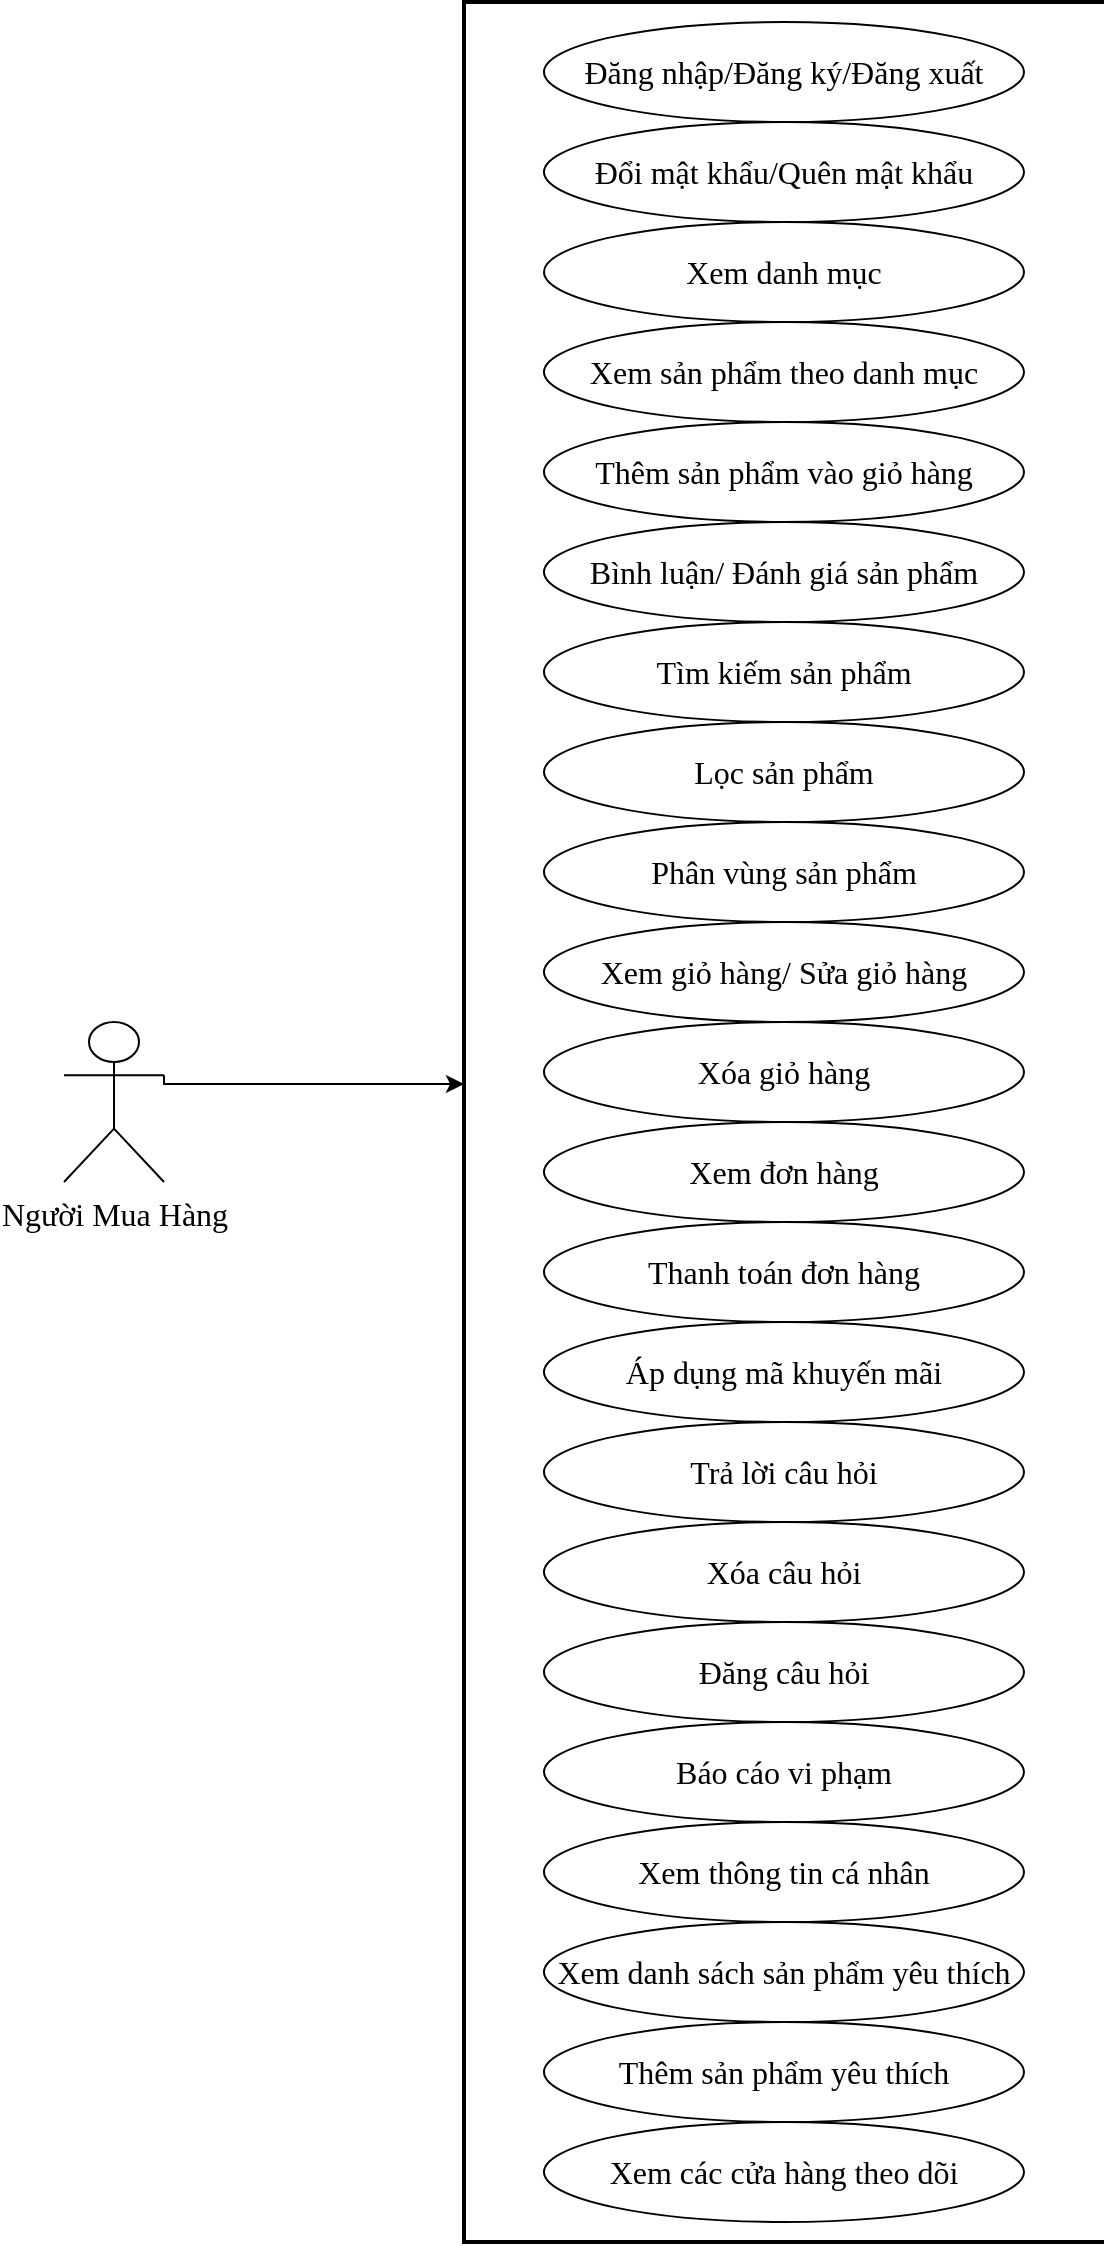 <mxfile version="15.4.1" type="github">
  <diagram id="2YDtvbEqmmr2WRJqGNYT" name="Page-1">
    <mxGraphModel dx="907" dy="1987" grid="1" gridSize="10" guides="1" tooltips="1" connect="1" arrows="1" fold="1" page="1" pageScale="1" pageWidth="850" pageHeight="1100" math="0" shadow="0">
      <root>
        <mxCell id="0" />
        <mxCell id="1" parent="0" />
        <mxCell id="eWI_-dGI4IAz-TgmicA4-3" value="" style="edgeStyle=orthogonalEdgeStyle;rounded=0;orthogonalLoop=1;jettySize=auto;html=1;exitX=1;exitY=0.333;exitDx=0;exitDy=0;exitPerimeter=0;" edge="1" parent="1" source="eWI_-dGI4IAz-TgmicA4-1">
          <mxGeometry relative="1" as="geometry">
            <mxPoint x="240" y="531" as="targetPoint" />
            <Array as="points">
              <mxPoint x="90" y="531" />
            </Array>
          </mxGeometry>
        </mxCell>
        <mxCell id="eWI_-dGI4IAz-TgmicA4-1" value="Người Mua Hàng" style="shape=umlActor;verticalLabelPosition=bottom;verticalAlign=top;html=1;outlineConnect=0;fontFamily=Times New Roman;fontSize=16;" vertex="1" parent="1">
          <mxGeometry x="40" y="500" width="50" height="80" as="geometry" />
        </mxCell>
        <mxCell id="eWI_-dGI4IAz-TgmicA4-5" value="" style="strokeWidth=2;html=1;shape=mxgraph.flowchart.annotation_1;align=left;pointerEvents=1;fontFamily=Times New Roman;fontSize=16;" vertex="1" parent="1">
          <mxGeometry x="240" y="-10" width="320" height="1120" as="geometry" />
        </mxCell>
        <mxCell id="eWI_-dGI4IAz-TgmicA4-8" value="Đăng nhập/Đăng ký/Đăng xuất" style="ellipse;whiteSpace=wrap;html=1;fontFamily=Times New Roman;fontSize=16;" vertex="1" parent="1">
          <mxGeometry x="280" width="240" height="50" as="geometry" />
        </mxCell>
        <mxCell id="eWI_-dGI4IAz-TgmicA4-9" value="Đổi mật khẩu/Quên mật khẩu" style="ellipse;whiteSpace=wrap;html=1;fontFamily=Times New Roman;fontSize=16;" vertex="1" parent="1">
          <mxGeometry x="280" y="50" width="240" height="50" as="geometry" />
        </mxCell>
        <mxCell id="eWI_-dGI4IAz-TgmicA4-10" value="Xem sản phẩm theo danh mục" style="ellipse;whiteSpace=wrap;html=1;fontFamily=Times New Roman;fontSize=16;" vertex="1" parent="1">
          <mxGeometry x="280" y="150" width="240" height="50" as="geometry" />
        </mxCell>
        <mxCell id="eWI_-dGI4IAz-TgmicA4-11" value="Xem danh mục" style="ellipse;whiteSpace=wrap;html=1;fontFamily=Times New Roman;fontSize=16;" vertex="1" parent="1">
          <mxGeometry x="280" y="100" width="240" height="50" as="geometry" />
        </mxCell>
        <mxCell id="eWI_-dGI4IAz-TgmicA4-12" value="Thêm sản phẩm vào giỏ hàng" style="ellipse;whiteSpace=wrap;html=1;fontFamily=Times New Roman;fontSize=16;" vertex="1" parent="1">
          <mxGeometry x="280" y="200" width="240" height="50" as="geometry" />
        </mxCell>
        <mxCell id="eWI_-dGI4IAz-TgmicA4-14" value="Bình luận/ Đánh giá sản phẩm" style="ellipse;whiteSpace=wrap;html=1;fontFamily=Times New Roman;fontSize=16;" vertex="1" parent="1">
          <mxGeometry x="280" y="250" width="240" height="50" as="geometry" />
        </mxCell>
        <mxCell id="eWI_-dGI4IAz-TgmicA4-15" value="Tìm kiếm sản phẩm" style="ellipse;whiteSpace=wrap;html=1;fontFamily=Times New Roman;fontSize=16;" vertex="1" parent="1">
          <mxGeometry x="280" y="300" width="240" height="50" as="geometry" />
        </mxCell>
        <mxCell id="eWI_-dGI4IAz-TgmicA4-16" value="Lọc sản phẩm" style="ellipse;whiteSpace=wrap;html=1;fontFamily=Times New Roman;fontSize=16;" vertex="1" parent="1">
          <mxGeometry x="280" y="350" width="240" height="50" as="geometry" />
        </mxCell>
        <mxCell id="eWI_-dGI4IAz-TgmicA4-18" value="Phân vùng sản phẩm" style="ellipse;whiteSpace=wrap;html=1;fontFamily=Times New Roman;fontSize=16;" vertex="1" parent="1">
          <mxGeometry x="280" y="400" width="240" height="50" as="geometry" />
        </mxCell>
        <mxCell id="eWI_-dGI4IAz-TgmicA4-21" value="Xem giỏ hàng/ Sửa giỏ hàng" style="ellipse;whiteSpace=wrap;html=1;fontFamily=Times New Roman;fontSize=16;" vertex="1" parent="1">
          <mxGeometry x="280" y="450" width="240" height="50" as="geometry" />
        </mxCell>
        <mxCell id="eWI_-dGI4IAz-TgmicA4-22" value="Xóa giỏ hàng" style="ellipse;whiteSpace=wrap;html=1;fontFamily=Times New Roman;fontSize=16;" vertex="1" parent="1">
          <mxGeometry x="280" y="500" width="240" height="50" as="geometry" />
        </mxCell>
        <mxCell id="eWI_-dGI4IAz-TgmicA4-23" value="Xem đơn hàng" style="ellipse;whiteSpace=wrap;html=1;fontFamily=Times New Roman;fontSize=16;" vertex="1" parent="1">
          <mxGeometry x="280" y="550" width="240" height="50" as="geometry" />
        </mxCell>
        <mxCell id="eWI_-dGI4IAz-TgmicA4-24" value="Thanh toán đơn hàng" style="ellipse;whiteSpace=wrap;html=1;fontFamily=Times New Roman;fontSize=16;" vertex="1" parent="1">
          <mxGeometry x="280" y="600" width="240" height="50" as="geometry" />
        </mxCell>
        <mxCell id="eWI_-dGI4IAz-TgmicA4-25" value="Áp dụng mã khuyến mãi" style="ellipse;whiteSpace=wrap;html=1;fontFamily=Times New Roman;fontSize=16;" vertex="1" parent="1">
          <mxGeometry x="280" y="650" width="240" height="50" as="geometry" />
        </mxCell>
        <mxCell id="eWI_-dGI4IAz-TgmicA4-26" value="Đăng câu hỏi" style="ellipse;whiteSpace=wrap;html=1;fontFamily=Times New Roman;fontSize=16;" vertex="1" parent="1">
          <mxGeometry x="280" y="800" width="240" height="50" as="geometry" />
        </mxCell>
        <mxCell id="eWI_-dGI4IAz-TgmicA4-27" value="Trả lời câu hỏi" style="ellipse;whiteSpace=wrap;html=1;fontFamily=Times New Roman;fontSize=16;" vertex="1" parent="1">
          <mxGeometry x="280" y="700" width="240" height="50" as="geometry" />
        </mxCell>
        <mxCell id="eWI_-dGI4IAz-TgmicA4-28" value="Xóa câu hỏi" style="ellipse;whiteSpace=wrap;html=1;fontFamily=Times New Roman;fontSize=16;" vertex="1" parent="1">
          <mxGeometry x="280" y="750" width="240" height="50" as="geometry" />
        </mxCell>
        <mxCell id="eWI_-dGI4IAz-TgmicA4-29" value="Báo cáo vi phạm" style="ellipse;whiteSpace=wrap;html=1;fontFamily=Times New Roman;fontSize=16;" vertex="1" parent="1">
          <mxGeometry x="280" y="850" width="240" height="50" as="geometry" />
        </mxCell>
        <mxCell id="eWI_-dGI4IAz-TgmicA4-30" value="Xem thông tin cá nhân" style="ellipse;whiteSpace=wrap;html=1;fontFamily=Times New Roman;fontSize=16;" vertex="1" parent="1">
          <mxGeometry x="280" y="900" width="240" height="50" as="geometry" />
        </mxCell>
        <mxCell id="eWI_-dGI4IAz-TgmicA4-31" value="Xem danh sách sản phẩm yêu thích" style="ellipse;whiteSpace=wrap;html=1;fontFamily=Times New Roman;fontSize=16;" vertex="1" parent="1">
          <mxGeometry x="280" y="950" width="240" height="50" as="geometry" />
        </mxCell>
        <mxCell id="eWI_-dGI4IAz-TgmicA4-32" value="Thêm sản phẩm yêu thích" style="ellipse;whiteSpace=wrap;html=1;fontFamily=Times New Roman;fontSize=16;" vertex="1" parent="1">
          <mxGeometry x="280" y="1000" width="240" height="50" as="geometry" />
        </mxCell>
        <mxCell id="eWI_-dGI4IAz-TgmicA4-33" value="Xem các cửa hàng theo dõi" style="ellipse;whiteSpace=wrap;html=1;fontFamily=Times New Roman;fontSize=16;" vertex="1" parent="1">
          <mxGeometry x="280" y="1050" width="240" height="50" as="geometry" />
        </mxCell>
      </root>
    </mxGraphModel>
  </diagram>
</mxfile>
